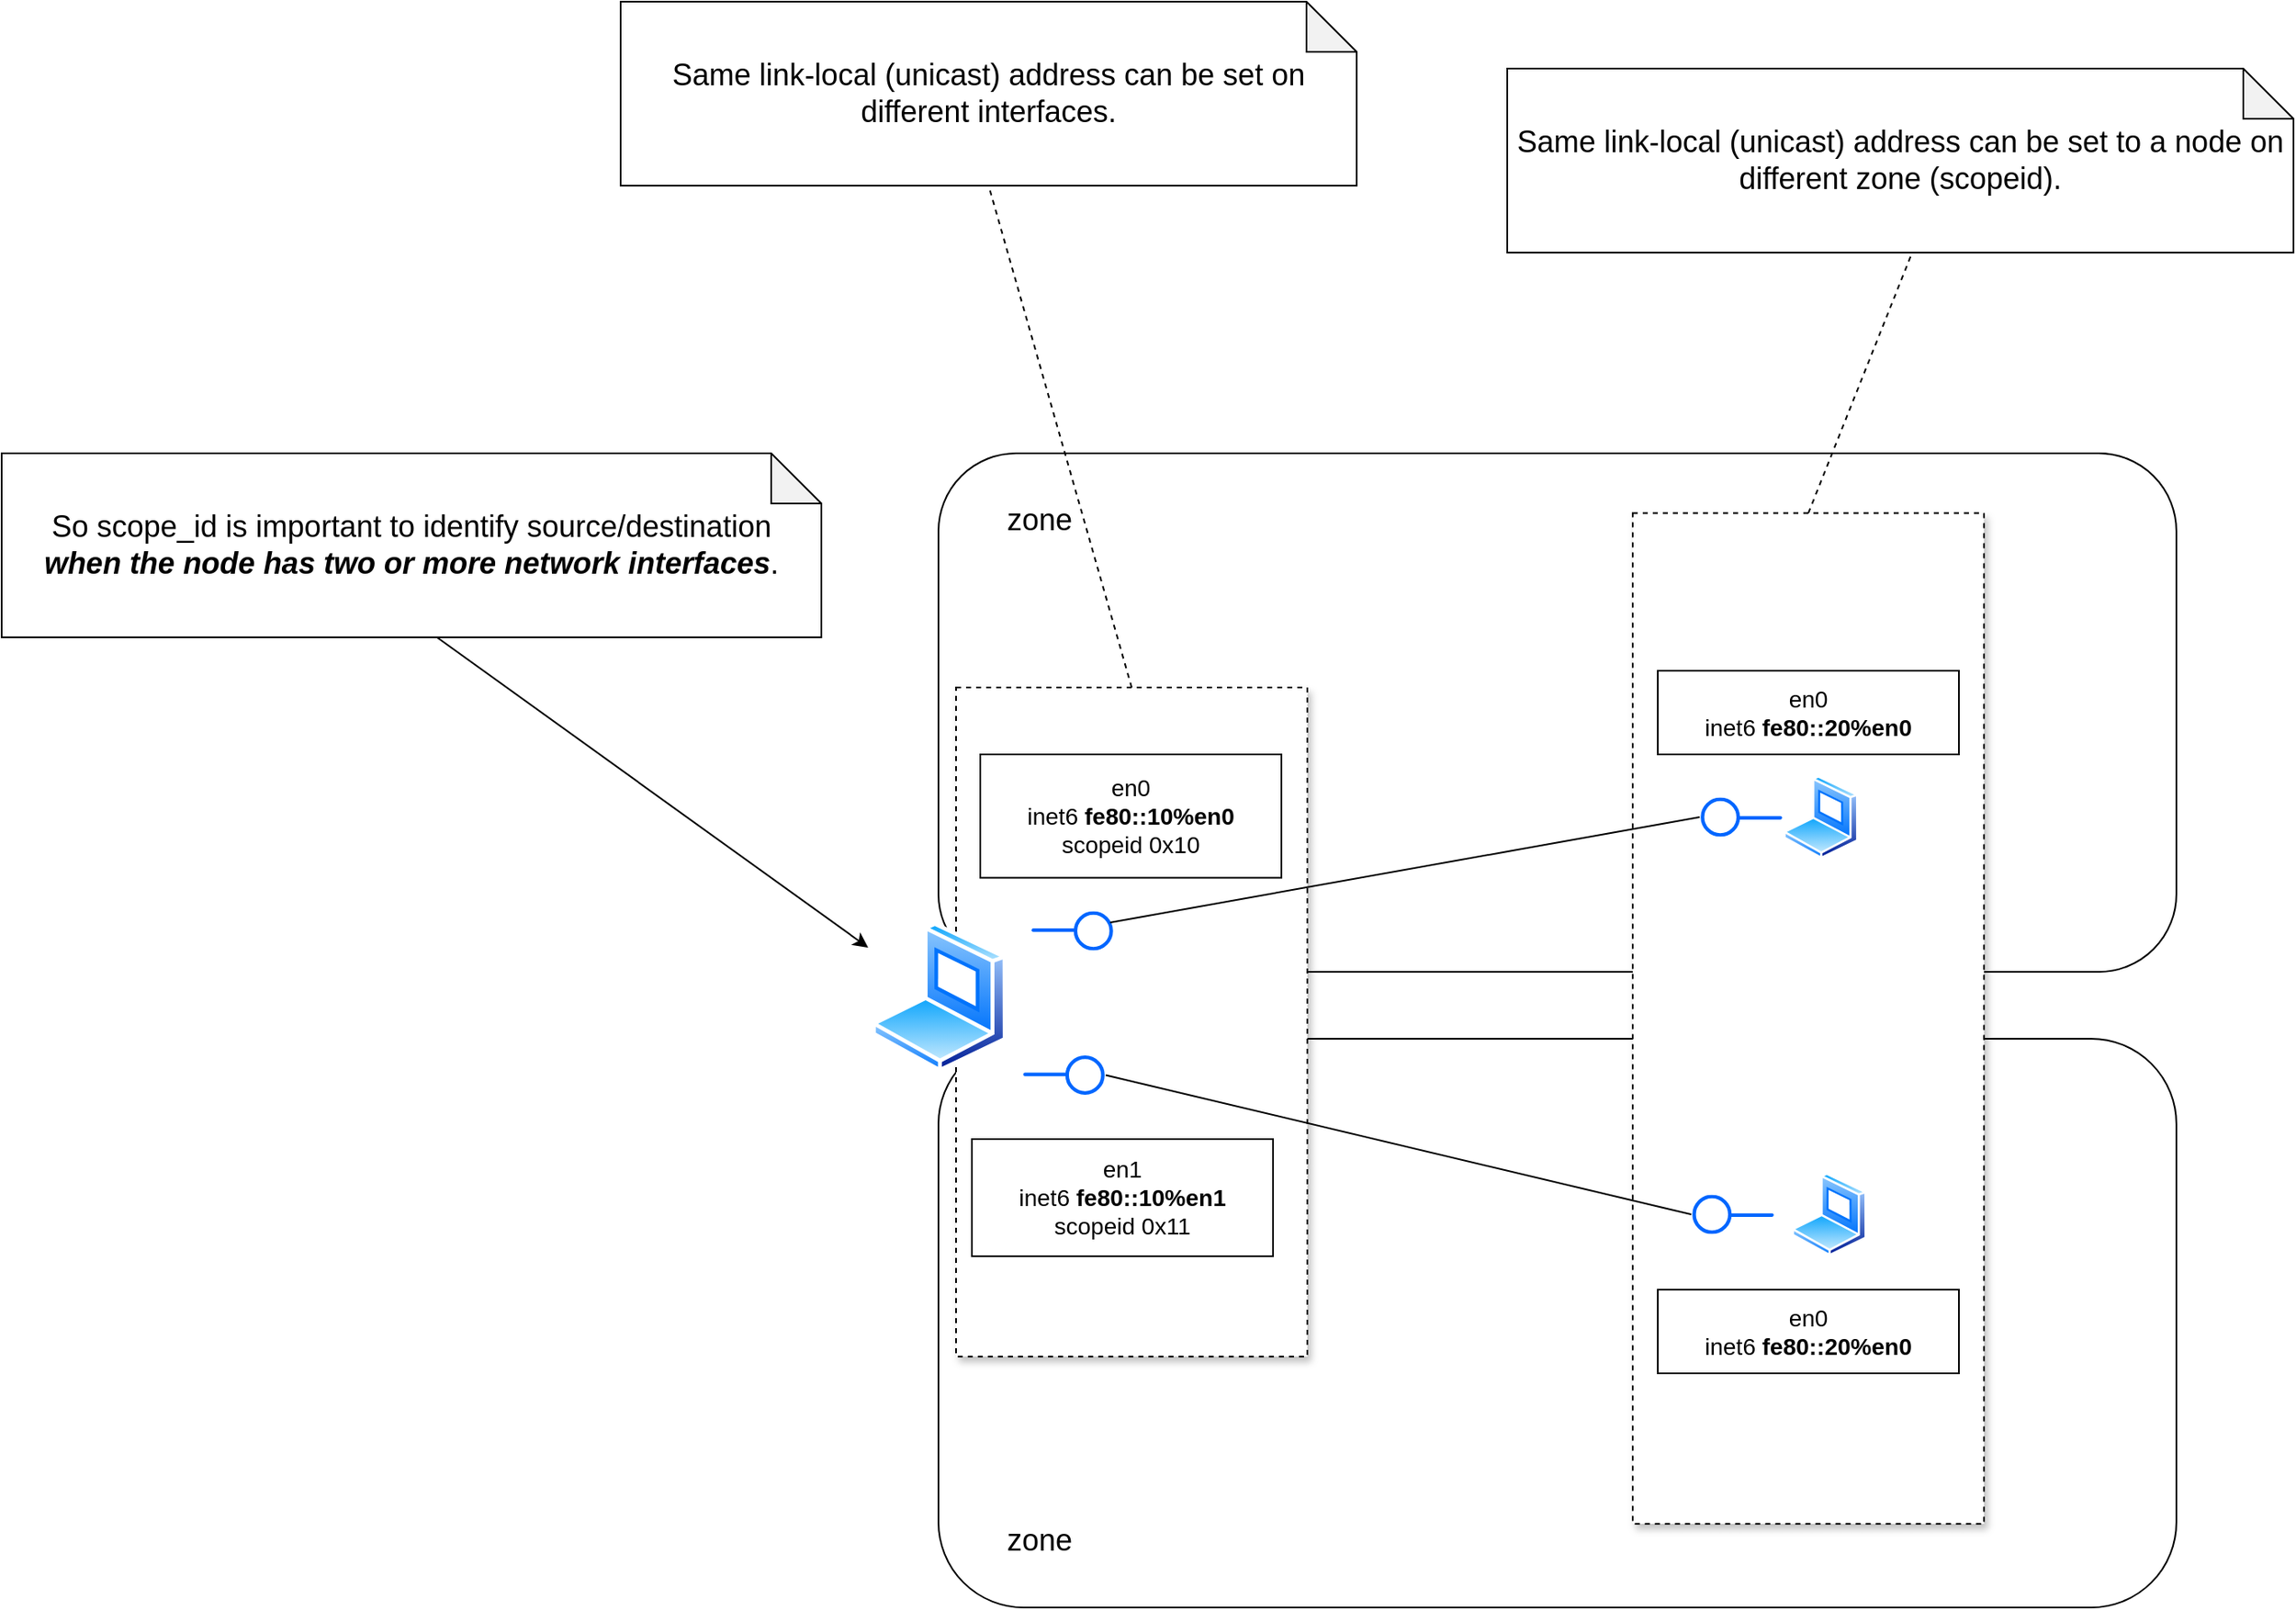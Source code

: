 <mxfile>
    <diagram id="ExdccTZqctQwAvQB16s_" name="Page-1">
        <mxGraphModel dx="1856" dy="1979" grid="1" gridSize="10" guides="1" tooltips="1" connect="1" arrows="1" fold="1" page="0" pageScale="1" pageWidth="827" pageHeight="1169" background="none" math="0" shadow="0">
            <root>
                <mxCell id="0"/>
                <mxCell id="1" parent="0"/>
                <mxCell id="49" value="" style="rounded=1;whiteSpace=wrap;html=1;rotation=0;" vertex="1" parent="1">
                    <mxGeometry x="10" y="360" width="740" height="340" as="geometry"/>
                </mxCell>
                <mxCell id="51" value="" style="rounded=1;whiteSpace=wrap;html=1;rotation=0;" vertex="1" parent="1">
                    <mxGeometry x="10" y="10" width="740" height="310" as="geometry"/>
                </mxCell>
                <mxCell id="58" value="" style="rounded=0;whiteSpace=wrap;html=1;fontSize=18;shadow=1;dashed=1;" vertex="1" parent="1">
                    <mxGeometry x="425" y="45.75" width="210" height="604.25" as="geometry"/>
                </mxCell>
                <mxCell id="56" value="" style="rounded=0;whiteSpace=wrap;html=1;fontSize=18;shadow=1;dashed=1;" vertex="1" parent="1">
                    <mxGeometry x="20.5" y="150" width="210" height="400" as="geometry"/>
                </mxCell>
                <mxCell id="33" value="" style="aspect=fixed;perimeter=ellipsePerimeter;html=1;align=center;shadow=0;dashed=0;spacingTop=3;image;image=img/lib/active_directory/laptop_client.svg;" vertex="1" parent="1">
                    <mxGeometry x="-30" y="290" width="81" height="90" as="geometry"/>
                </mxCell>
                <mxCell id="34" value="" style="aspect=fixed;perimeter=ellipsePerimeter;html=1;align=center;shadow=0;dashed=0;spacingTop=3;image;image=img/lib/active_directory/interface.svg;" vertex="1" parent="1">
                    <mxGeometry x="65" y="283.75" width="50" height="23.5" as="geometry"/>
                </mxCell>
                <mxCell id="35" value="" style="aspect=fixed;perimeter=ellipsePerimeter;html=1;align=center;shadow=0;dashed=0;spacingTop=3;image;image=img/lib/active_directory/interface.svg;" vertex="1" parent="1">
                    <mxGeometry x="60" y="370" width="50" height="23.5" as="geometry"/>
                </mxCell>
                <mxCell id="36" value="en0&lt;br&gt;inet6 &lt;b&gt;fe80::10%en0&lt;/b&gt;&lt;br&gt;scopeid 0x10" style="rounded=0;whiteSpace=wrap;html=1;fontSize=14;" vertex="1" parent="1">
                    <mxGeometry x="35" y="190" width="180" height="73.75" as="geometry"/>
                </mxCell>
                <mxCell id="38" value="en1&lt;br&gt;inet6 &lt;b&gt;fe80::10%en1&lt;/b&gt;&lt;br&gt;scopeid 0x11" style="rounded=0;whiteSpace=wrap;html=1;fontSize=14;" vertex="1" parent="1">
                    <mxGeometry x="30" y="420" width="180" height="70" as="geometry"/>
                </mxCell>
                <mxCell id="39" value="" style="aspect=fixed;perimeter=ellipsePerimeter;html=1;align=center;shadow=0;dashed=0;spacingTop=3;image;image=img/lib/active_directory/laptop_client.svg;" vertex="1" parent="1">
                    <mxGeometry x="515" y="202.5" width="45" height="50" as="geometry"/>
                </mxCell>
                <mxCell id="40" value="" style="aspect=fixed;perimeter=ellipsePerimeter;html=1;align=center;shadow=0;dashed=0;spacingTop=3;image;image=img/lib/active_directory/laptop_client.svg;" vertex="1" parent="1">
                    <mxGeometry x="520" y="440" width="45" height="50" as="geometry"/>
                </mxCell>
                <mxCell id="41" value="" style="aspect=fixed;perimeter=ellipsePerimeter;html=1;align=center;shadow=0;dashed=0;spacingTop=3;image;image=img/lib/active_directory/interface.svg;rotation=-180;" vertex="1" parent="1">
                    <mxGeometry x="465" y="215.75" width="50" height="23.5" as="geometry"/>
                </mxCell>
                <mxCell id="42" value="" style="aspect=fixed;perimeter=ellipsePerimeter;html=1;align=center;shadow=0;dashed=0;spacingTop=3;image;image=img/lib/active_directory/interface.svg;rotation=-180;" vertex="1" parent="1">
                    <mxGeometry x="460" y="453.25" width="50" height="23.5" as="geometry"/>
                </mxCell>
                <mxCell id="43" value="en0&lt;br&gt;inet6 &lt;b&gt;fe80::20%en0&lt;/b&gt;" style="rounded=0;whiteSpace=wrap;html=1;fontSize=14;" vertex="1" parent="1">
                    <mxGeometry x="440" y="140" width="180" height="50" as="geometry"/>
                </mxCell>
                <mxCell id="44" value="en0&lt;br&gt;inet6 &lt;b&gt;fe80::20%en0&lt;/b&gt;" style="rounded=0;whiteSpace=wrap;html=1;fontSize=14;" vertex="1" parent="1">
                    <mxGeometry x="440" y="510" width="180" height="50" as="geometry"/>
                </mxCell>
                <mxCell id="45" value="" style="endArrow=none;html=1;entryX=1;entryY=0.5;entryDx=0;entryDy=0;exitX=1;exitY=0.25;exitDx=0;exitDy=0;" edge="1" parent="1" source="34" target="41">
                    <mxGeometry width="50" height="50" relative="1" as="geometry">
                        <mxPoint x="745" y="713.75" as="sourcePoint"/>
                        <mxPoint x="795" y="663.75" as="targetPoint"/>
                    </mxGeometry>
                </mxCell>
                <mxCell id="50" value="" style="endArrow=none;html=1;entryX=1;entryY=0.5;entryDx=0;entryDy=0;exitX=1;exitY=0.5;exitDx=0;exitDy=0;" edge="1" parent="1" source="35" target="42">
                    <mxGeometry width="50" height="50" relative="1" as="geometry">
                        <mxPoint x="110" y="381.75" as="sourcePoint"/>
                        <mxPoint x="400" y="515" as="targetPoint"/>
                    </mxGeometry>
                </mxCell>
                <mxCell id="52" value="&lt;font style=&quot;font-size: 18px;&quot;&gt;zone&lt;/font&gt;" style="text;html=1;align=center;verticalAlign=middle;resizable=0;points=[];autosize=1;strokeColor=none;fillColor=none;" vertex="1" parent="1">
                    <mxGeometry x="40" y="30" width="60" height="40" as="geometry"/>
                </mxCell>
                <mxCell id="53" value="&lt;font style=&quot;font-size: 18px;&quot;&gt;zone&lt;/font&gt;" style="text;html=1;align=center;verticalAlign=middle;resizable=0;points=[];autosize=1;strokeColor=none;fillColor=none;" vertex="1" parent="1">
                    <mxGeometry x="40" y="640" width="60" height="40" as="geometry"/>
                </mxCell>
                <mxCell id="54" value="Same link-local (unicast) address can be set on different interfaces." style="shape=note;whiteSpace=wrap;html=1;backgroundOutline=1;darkOpacity=0.05;fontSize=18;" vertex="1" parent="1">
                    <mxGeometry x="-180" y="-260" width="440" height="110" as="geometry"/>
                </mxCell>
                <mxCell id="55" value="" style="endArrow=none;dashed=1;html=1;fontSize=18;entryX=0.5;entryY=1;entryDx=0;entryDy=0;entryPerimeter=0;exitX=0.5;exitY=0;exitDx=0;exitDy=0;" edge="1" parent="1" source="56" target="54">
                    <mxGeometry width="50" height="50" relative="1" as="geometry">
                        <mxPoint x="60" y="-50" as="sourcePoint"/>
                        <mxPoint x="-40" y="-40" as="targetPoint"/>
                    </mxGeometry>
                </mxCell>
                <mxCell id="57" value="Same link-local (unicast) address can be set to a node on different zone (scopeid)." style="shape=note;whiteSpace=wrap;html=1;backgroundOutline=1;darkOpacity=0.05;fontSize=18;" vertex="1" parent="1">
                    <mxGeometry x="350" y="-220" width="470" height="110" as="geometry"/>
                </mxCell>
                <mxCell id="59" value="" style="endArrow=none;dashed=1;html=1;fontSize=18;entryX=0.515;entryY=1;entryDx=0;entryDy=0;entryPerimeter=0;exitX=0.5;exitY=0;exitDx=0;exitDy=0;" edge="1" parent="1" source="58" target="57">
                    <mxGeometry width="50" height="50" relative="1" as="geometry">
                        <mxPoint x="135.5" y="55.75" as="sourcePoint"/>
                        <mxPoint x="50" y="-140" as="targetPoint"/>
                    </mxGeometry>
                </mxCell>
                <mxCell id="60" value="So scope_id is important to identify source/destination&lt;br&gt;&lt;b&gt;&lt;i&gt;when the node has two or more network interfaces&lt;/i&gt;&lt;/b&gt;." style="shape=note;whiteSpace=wrap;html=1;backgroundOutline=1;darkOpacity=0.05;fontSize=18;" vertex="1" parent="1">
                    <mxGeometry x="-550" y="10" width="490" height="110" as="geometry"/>
                </mxCell>
                <mxCell id="61" value="" style="endArrow=classic;html=1;fontSize=18;exitX=0.531;exitY=1;exitDx=0;exitDy=0;exitPerimeter=0;entryX=-0.025;entryY=0.172;entryDx=0;entryDy=0;entryPerimeter=0;" edge="1" parent="1" source="60" target="33">
                    <mxGeometry width="50" height="50" relative="1" as="geometry">
                        <mxPoint x="-240" y="210" as="sourcePoint"/>
                        <mxPoint x="-190" y="160" as="targetPoint"/>
                    </mxGeometry>
                </mxCell>
            </root>
        </mxGraphModel>
    </diagram>
</mxfile>